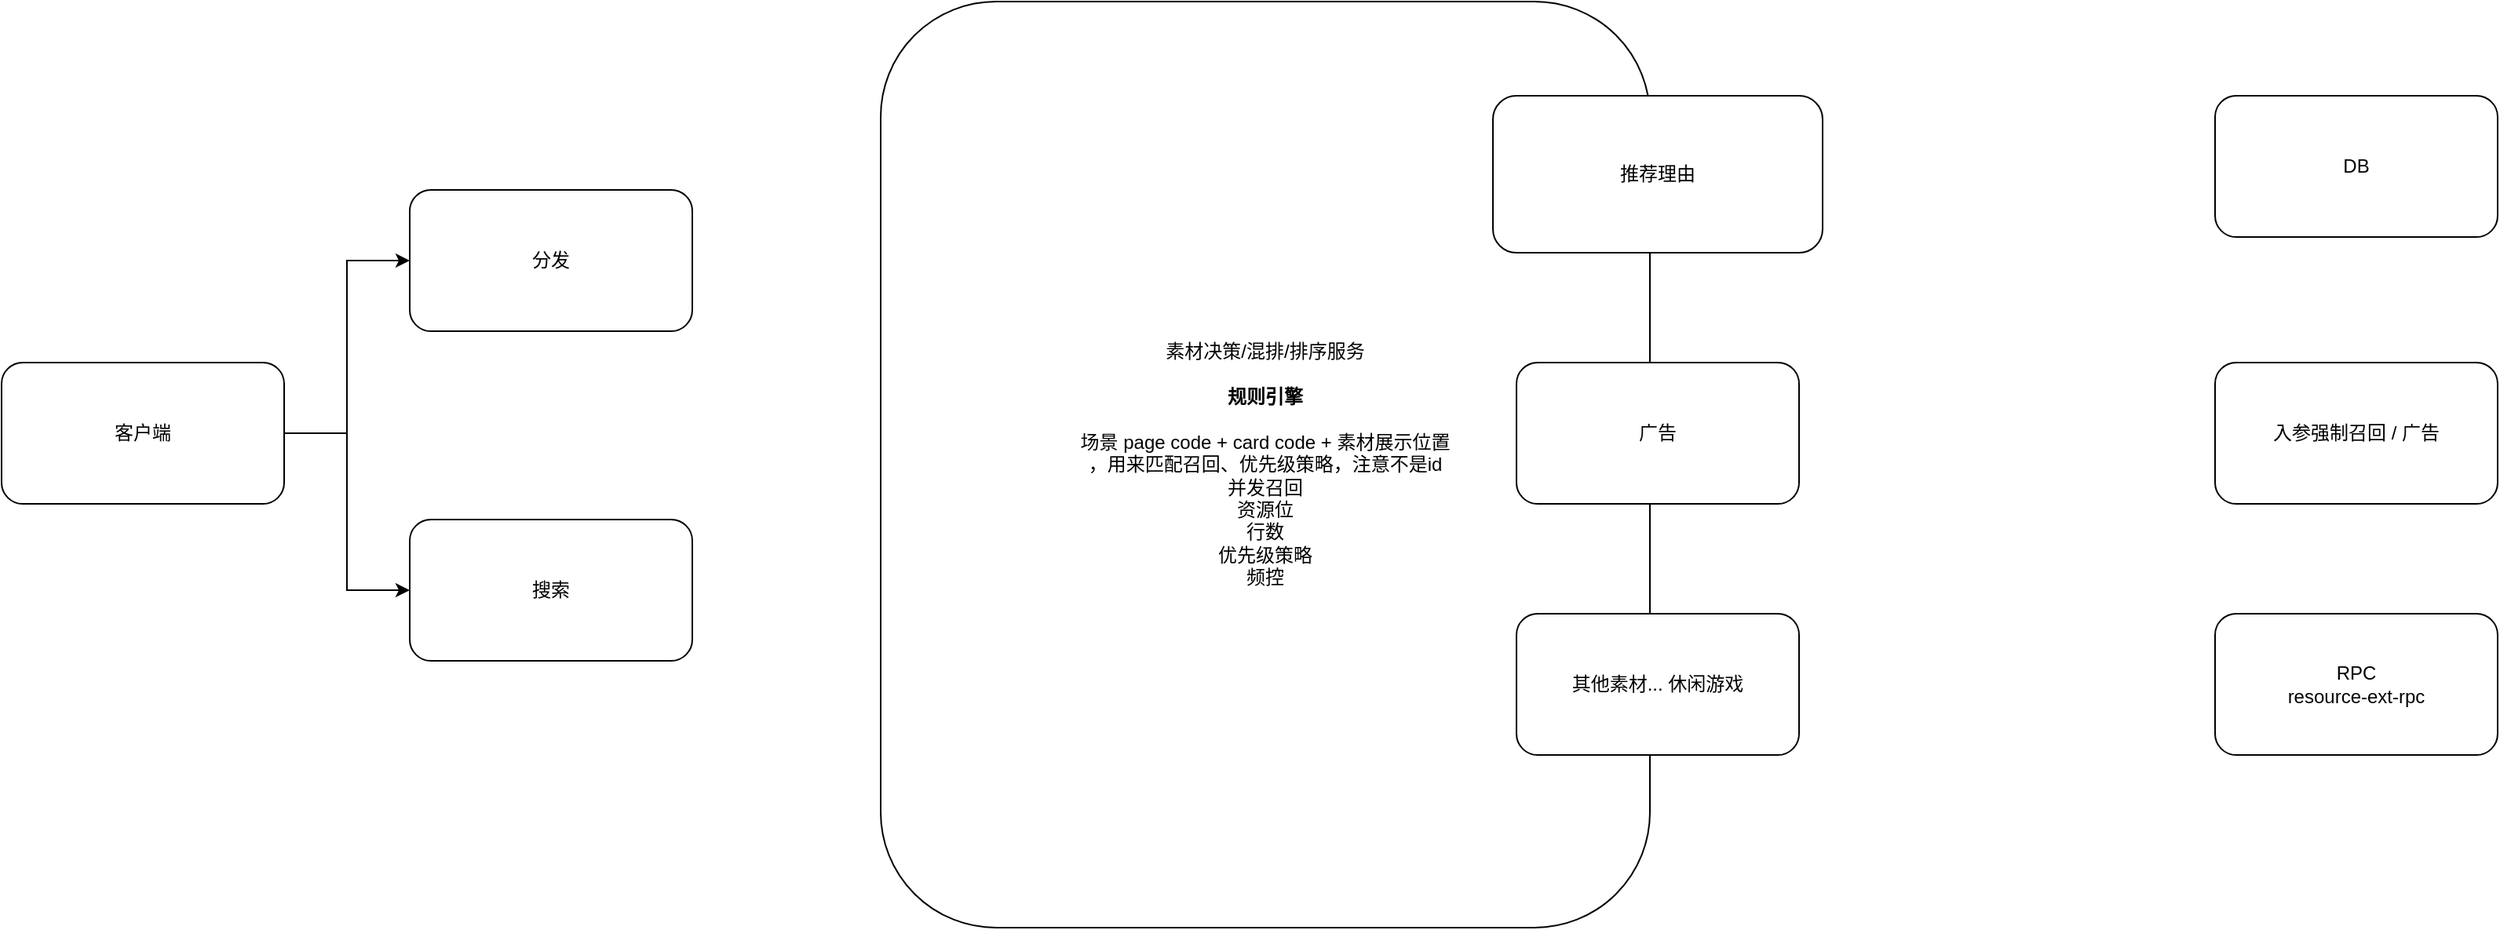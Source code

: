 <mxfile version="24.8.4">
  <diagram name="第 1 页" id="8LxZiP1NVyg7wSqTXbnJ">
    <mxGraphModel dx="1816" dy="523" grid="1" gridSize="10" guides="1" tooltips="1" connect="1" arrows="1" fold="1" page="1" pageScale="1" pageWidth="827" pageHeight="1169" math="0" shadow="0">
      <root>
        <mxCell id="0" />
        <mxCell id="1" parent="0" />
        <mxCell id="1YZOs5OkidO7PdD_BnGx-1" value="素材决策/混排/排序服务&lt;br&gt;&lt;br&gt;&lt;b&gt;规则引擎&lt;/b&gt;&lt;br&gt;&lt;br&gt;场景 page code + card code + 素材展示位置&lt;br&gt;，用来匹配召回、优先级策略，注意不是id&lt;br&gt;并发召回&lt;br&gt;资源位&lt;br&gt;行数&lt;br&gt;优先级策略&lt;br&gt;频控" style="rounded=1;whiteSpace=wrap;html=1;" vertex="1" parent="1">
          <mxGeometry x="260" y="240" width="490" height="590" as="geometry" />
        </mxCell>
        <mxCell id="1YZOs5OkidO7PdD_BnGx-2" value="推荐理由" style="rounded=1;whiteSpace=wrap;html=1;" vertex="1" parent="1">
          <mxGeometry x="650" y="300" width="210" height="100" as="geometry" />
        </mxCell>
        <mxCell id="1YZOs5OkidO7PdD_BnGx-3" value="其他素材... 休闲游戏" style="rounded=1;whiteSpace=wrap;html=1;" vertex="1" parent="1">
          <mxGeometry x="665" y="630" width="180" height="90" as="geometry" />
        </mxCell>
        <mxCell id="1YZOs5OkidO7PdD_BnGx-4" value="广告" style="rounded=1;whiteSpace=wrap;html=1;" vertex="1" parent="1">
          <mxGeometry x="665" y="470" width="180" height="90" as="geometry" />
        </mxCell>
        <mxCell id="1YZOs5OkidO7PdD_BnGx-5" value="分发" style="rounded=1;whiteSpace=wrap;html=1;" vertex="1" parent="1">
          <mxGeometry x="-40" y="360" width="180" height="90" as="geometry" />
        </mxCell>
        <mxCell id="1YZOs5OkidO7PdD_BnGx-6" value="搜索" style="rounded=1;whiteSpace=wrap;html=1;" vertex="1" parent="1">
          <mxGeometry x="-40" y="570" width="180" height="90" as="geometry" />
        </mxCell>
        <mxCell id="1YZOs5OkidO7PdD_BnGx-13" style="edgeStyle=orthogonalEdgeStyle;rounded=0;orthogonalLoop=1;jettySize=auto;html=1;entryX=0;entryY=0.5;entryDx=0;entryDy=0;" edge="1" parent="1" source="1YZOs5OkidO7PdD_BnGx-7" target="1YZOs5OkidO7PdD_BnGx-5">
          <mxGeometry relative="1" as="geometry" />
        </mxCell>
        <mxCell id="1YZOs5OkidO7PdD_BnGx-14" style="edgeStyle=orthogonalEdgeStyle;rounded=0;orthogonalLoop=1;jettySize=auto;html=1;entryX=0;entryY=0.5;entryDx=0;entryDy=0;" edge="1" parent="1" source="1YZOs5OkidO7PdD_BnGx-7" target="1YZOs5OkidO7PdD_BnGx-6">
          <mxGeometry relative="1" as="geometry" />
        </mxCell>
        <mxCell id="1YZOs5OkidO7PdD_BnGx-7" value="客户端" style="rounded=1;whiteSpace=wrap;html=1;" vertex="1" parent="1">
          <mxGeometry x="-300" y="470" width="180" height="90" as="geometry" />
        </mxCell>
        <mxCell id="1YZOs5OkidO7PdD_BnGx-8" value="DB" style="rounded=1;whiteSpace=wrap;html=1;" vertex="1" parent="1">
          <mxGeometry x="1110" y="300" width="180" height="90" as="geometry" />
        </mxCell>
        <mxCell id="1YZOs5OkidO7PdD_BnGx-10" value="RPC&lt;br&gt;resource-ext-rpc" style="rounded=1;whiteSpace=wrap;html=1;" vertex="1" parent="1">
          <mxGeometry x="1110" y="630" width="180" height="90" as="geometry" />
        </mxCell>
        <mxCell id="1YZOs5OkidO7PdD_BnGx-11" value="入参强制召回 / 广告" style="rounded=1;whiteSpace=wrap;html=1;" vertex="1" parent="1">
          <mxGeometry x="1110" y="470" width="180" height="90" as="geometry" />
        </mxCell>
      </root>
    </mxGraphModel>
  </diagram>
</mxfile>
